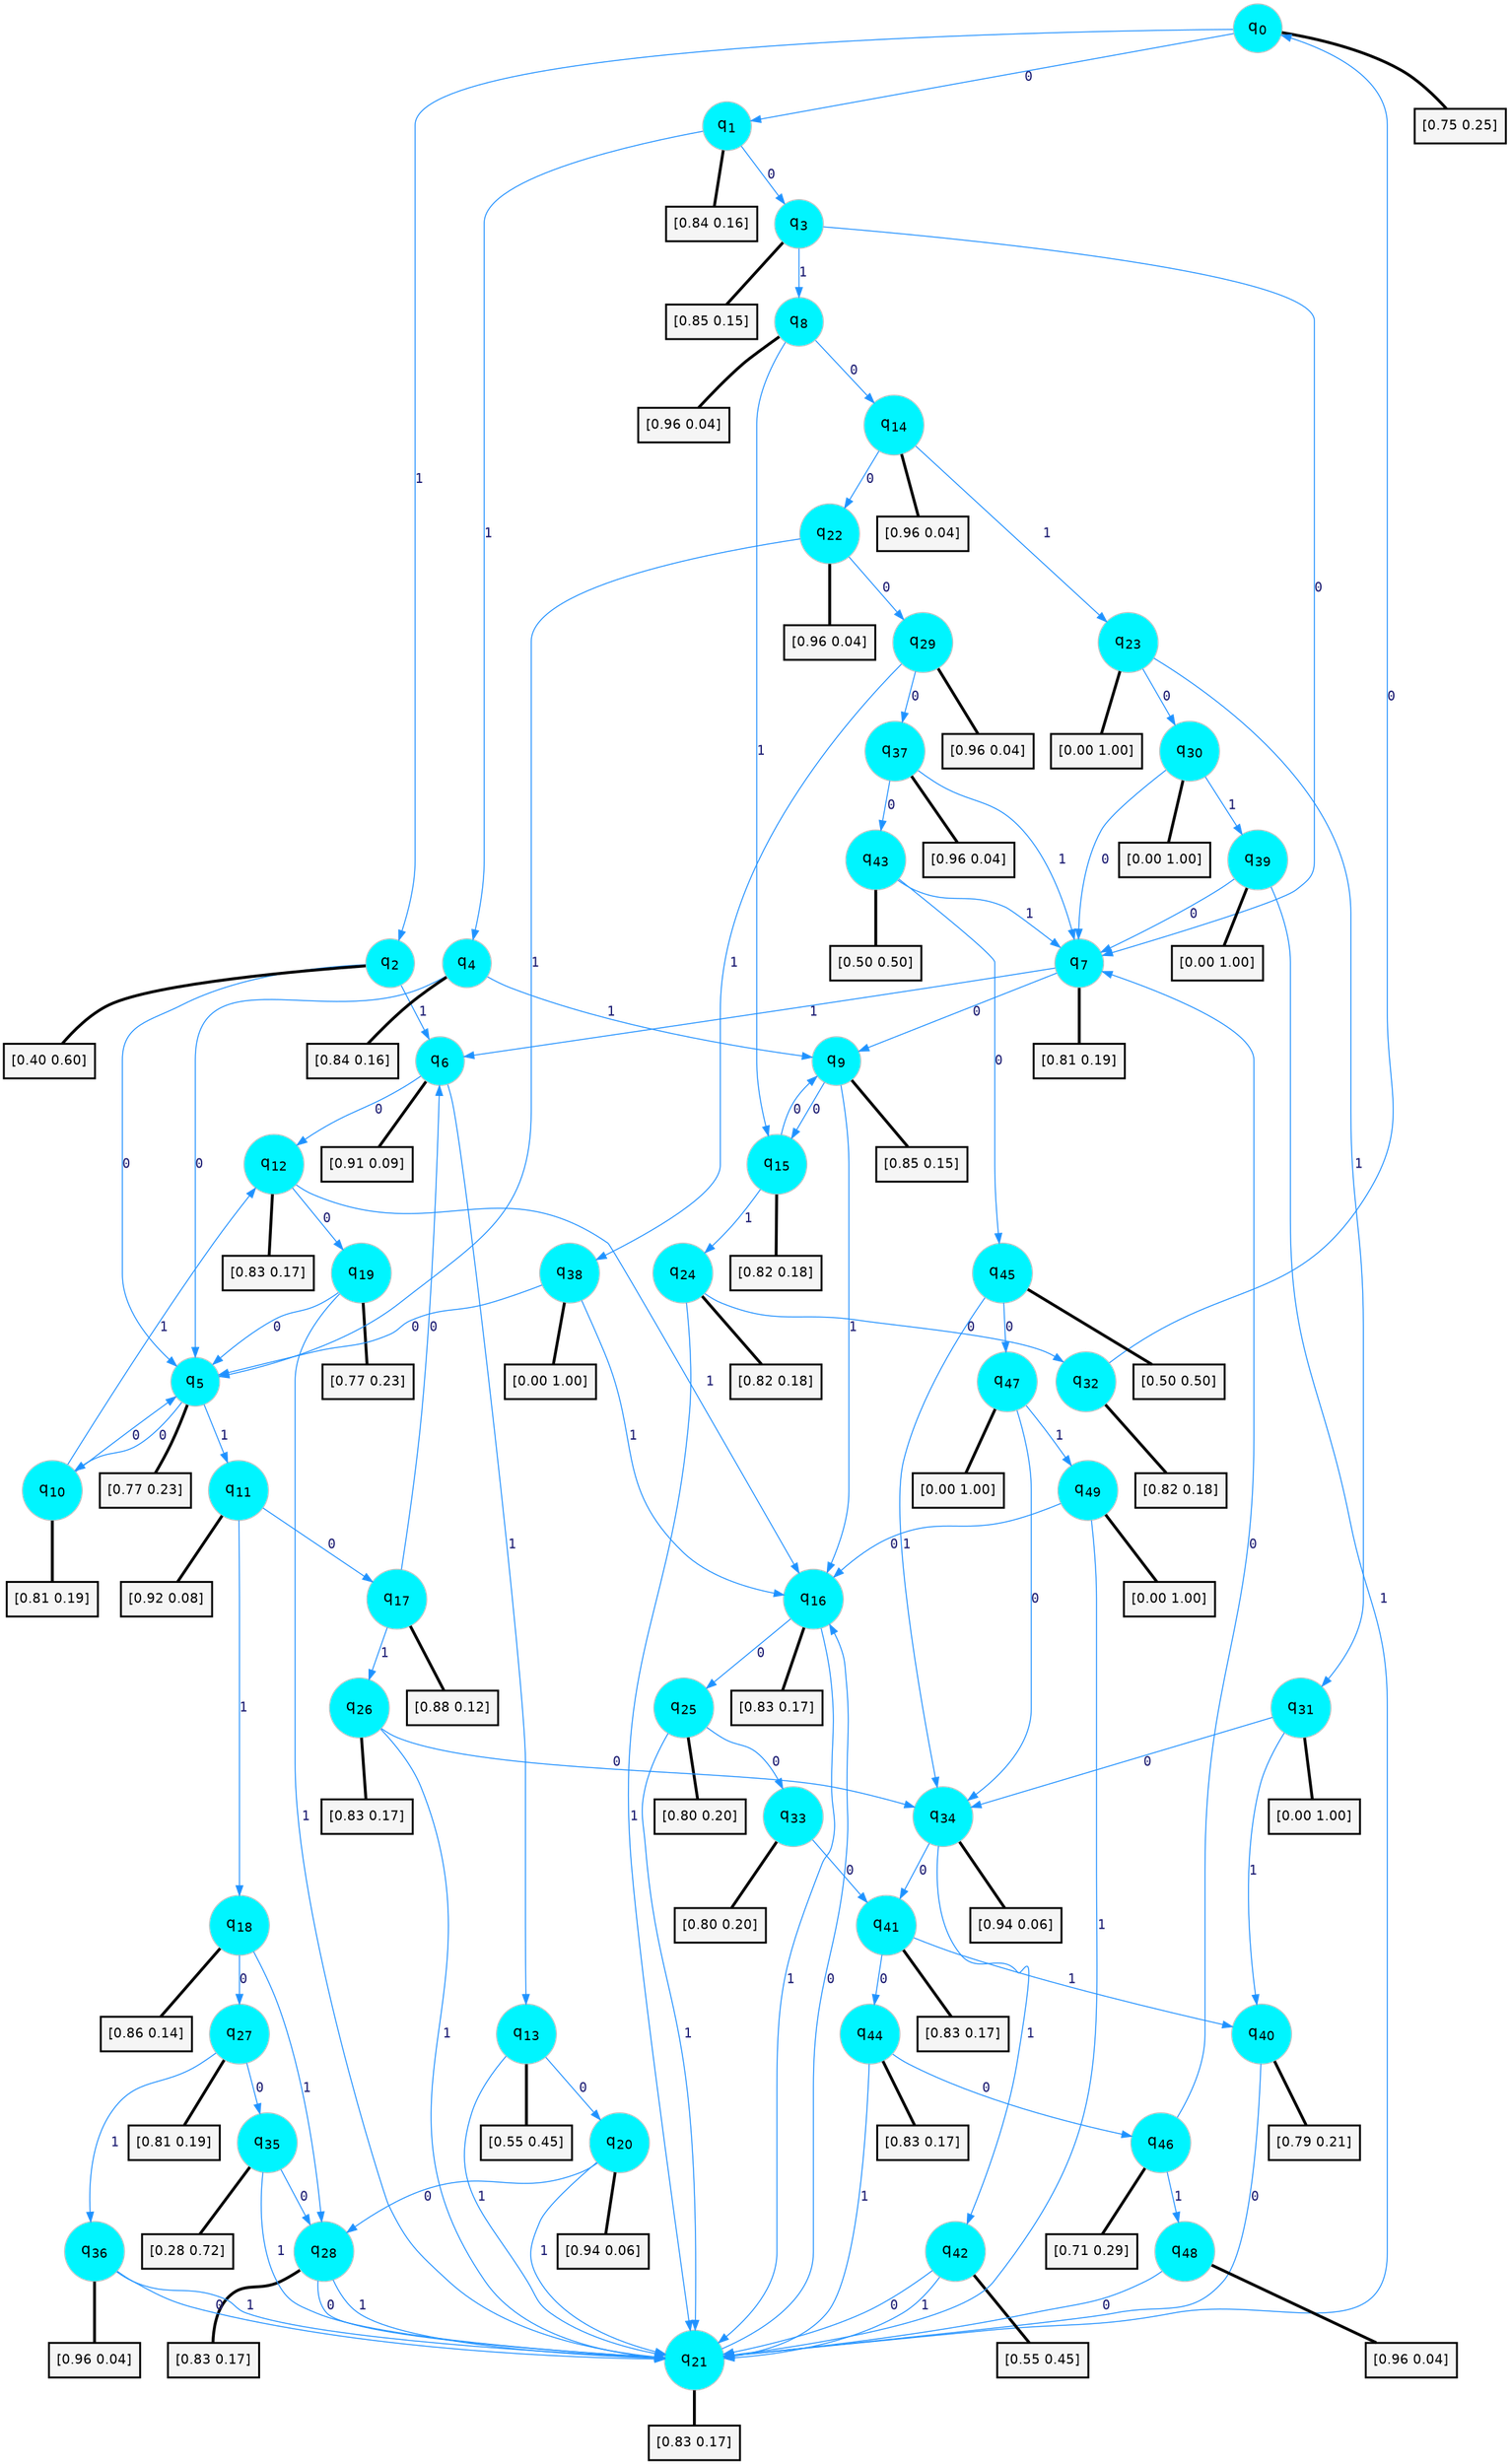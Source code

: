 digraph G {
graph [
bgcolor=transparent, dpi=300, rankdir=TD, size="40,25"];
node [
color=gray, fillcolor=turquoise1, fontcolor=black, fontname=Helvetica, fontsize=16, fontweight=bold, shape=circle, style=filled];
edge [
arrowsize=1, color=dodgerblue1, fontcolor=midnightblue, fontname=courier, fontweight=bold, penwidth=1, style=solid, weight=20];
0[label=<q<SUB>0</SUB>>];
1[label=<q<SUB>1</SUB>>];
2[label=<q<SUB>2</SUB>>];
3[label=<q<SUB>3</SUB>>];
4[label=<q<SUB>4</SUB>>];
5[label=<q<SUB>5</SUB>>];
6[label=<q<SUB>6</SUB>>];
7[label=<q<SUB>7</SUB>>];
8[label=<q<SUB>8</SUB>>];
9[label=<q<SUB>9</SUB>>];
10[label=<q<SUB>10</SUB>>];
11[label=<q<SUB>11</SUB>>];
12[label=<q<SUB>12</SUB>>];
13[label=<q<SUB>13</SUB>>];
14[label=<q<SUB>14</SUB>>];
15[label=<q<SUB>15</SUB>>];
16[label=<q<SUB>16</SUB>>];
17[label=<q<SUB>17</SUB>>];
18[label=<q<SUB>18</SUB>>];
19[label=<q<SUB>19</SUB>>];
20[label=<q<SUB>20</SUB>>];
21[label=<q<SUB>21</SUB>>];
22[label=<q<SUB>22</SUB>>];
23[label=<q<SUB>23</SUB>>];
24[label=<q<SUB>24</SUB>>];
25[label=<q<SUB>25</SUB>>];
26[label=<q<SUB>26</SUB>>];
27[label=<q<SUB>27</SUB>>];
28[label=<q<SUB>28</SUB>>];
29[label=<q<SUB>29</SUB>>];
30[label=<q<SUB>30</SUB>>];
31[label=<q<SUB>31</SUB>>];
32[label=<q<SUB>32</SUB>>];
33[label=<q<SUB>33</SUB>>];
34[label=<q<SUB>34</SUB>>];
35[label=<q<SUB>35</SUB>>];
36[label=<q<SUB>36</SUB>>];
37[label=<q<SUB>37</SUB>>];
38[label=<q<SUB>38</SUB>>];
39[label=<q<SUB>39</SUB>>];
40[label=<q<SUB>40</SUB>>];
41[label=<q<SUB>41</SUB>>];
42[label=<q<SUB>42</SUB>>];
43[label=<q<SUB>43</SUB>>];
44[label=<q<SUB>44</SUB>>];
45[label=<q<SUB>45</SUB>>];
46[label=<q<SUB>46</SUB>>];
47[label=<q<SUB>47</SUB>>];
48[label=<q<SUB>48</SUB>>];
49[label=<q<SUB>49</SUB>>];
50[label="[0.75 0.25]", shape=box,fontcolor=black, fontname=Helvetica, fontsize=14, penwidth=2, fillcolor=whitesmoke,color=black];
51[label="[0.84 0.16]", shape=box,fontcolor=black, fontname=Helvetica, fontsize=14, penwidth=2, fillcolor=whitesmoke,color=black];
52[label="[0.40 0.60]", shape=box,fontcolor=black, fontname=Helvetica, fontsize=14, penwidth=2, fillcolor=whitesmoke,color=black];
53[label="[0.85 0.15]", shape=box,fontcolor=black, fontname=Helvetica, fontsize=14, penwidth=2, fillcolor=whitesmoke,color=black];
54[label="[0.84 0.16]", shape=box,fontcolor=black, fontname=Helvetica, fontsize=14, penwidth=2, fillcolor=whitesmoke,color=black];
55[label="[0.77 0.23]", shape=box,fontcolor=black, fontname=Helvetica, fontsize=14, penwidth=2, fillcolor=whitesmoke,color=black];
56[label="[0.91 0.09]", shape=box,fontcolor=black, fontname=Helvetica, fontsize=14, penwidth=2, fillcolor=whitesmoke,color=black];
57[label="[0.81 0.19]", shape=box,fontcolor=black, fontname=Helvetica, fontsize=14, penwidth=2, fillcolor=whitesmoke,color=black];
58[label="[0.96 0.04]", shape=box,fontcolor=black, fontname=Helvetica, fontsize=14, penwidth=2, fillcolor=whitesmoke,color=black];
59[label="[0.85 0.15]", shape=box,fontcolor=black, fontname=Helvetica, fontsize=14, penwidth=2, fillcolor=whitesmoke,color=black];
60[label="[0.81 0.19]", shape=box,fontcolor=black, fontname=Helvetica, fontsize=14, penwidth=2, fillcolor=whitesmoke,color=black];
61[label="[0.92 0.08]", shape=box,fontcolor=black, fontname=Helvetica, fontsize=14, penwidth=2, fillcolor=whitesmoke,color=black];
62[label="[0.83 0.17]", shape=box,fontcolor=black, fontname=Helvetica, fontsize=14, penwidth=2, fillcolor=whitesmoke,color=black];
63[label="[0.55 0.45]", shape=box,fontcolor=black, fontname=Helvetica, fontsize=14, penwidth=2, fillcolor=whitesmoke,color=black];
64[label="[0.96 0.04]", shape=box,fontcolor=black, fontname=Helvetica, fontsize=14, penwidth=2, fillcolor=whitesmoke,color=black];
65[label="[0.82 0.18]", shape=box,fontcolor=black, fontname=Helvetica, fontsize=14, penwidth=2, fillcolor=whitesmoke,color=black];
66[label="[0.83 0.17]", shape=box,fontcolor=black, fontname=Helvetica, fontsize=14, penwidth=2, fillcolor=whitesmoke,color=black];
67[label="[0.88 0.12]", shape=box,fontcolor=black, fontname=Helvetica, fontsize=14, penwidth=2, fillcolor=whitesmoke,color=black];
68[label="[0.86 0.14]", shape=box,fontcolor=black, fontname=Helvetica, fontsize=14, penwidth=2, fillcolor=whitesmoke,color=black];
69[label="[0.77 0.23]", shape=box,fontcolor=black, fontname=Helvetica, fontsize=14, penwidth=2, fillcolor=whitesmoke,color=black];
70[label="[0.94 0.06]", shape=box,fontcolor=black, fontname=Helvetica, fontsize=14, penwidth=2, fillcolor=whitesmoke,color=black];
71[label="[0.83 0.17]", shape=box,fontcolor=black, fontname=Helvetica, fontsize=14, penwidth=2, fillcolor=whitesmoke,color=black];
72[label="[0.96 0.04]", shape=box,fontcolor=black, fontname=Helvetica, fontsize=14, penwidth=2, fillcolor=whitesmoke,color=black];
73[label="[0.00 1.00]", shape=box,fontcolor=black, fontname=Helvetica, fontsize=14, penwidth=2, fillcolor=whitesmoke,color=black];
74[label="[0.82 0.18]", shape=box,fontcolor=black, fontname=Helvetica, fontsize=14, penwidth=2, fillcolor=whitesmoke,color=black];
75[label="[0.80 0.20]", shape=box,fontcolor=black, fontname=Helvetica, fontsize=14, penwidth=2, fillcolor=whitesmoke,color=black];
76[label="[0.83 0.17]", shape=box,fontcolor=black, fontname=Helvetica, fontsize=14, penwidth=2, fillcolor=whitesmoke,color=black];
77[label="[0.81 0.19]", shape=box,fontcolor=black, fontname=Helvetica, fontsize=14, penwidth=2, fillcolor=whitesmoke,color=black];
78[label="[0.83 0.17]", shape=box,fontcolor=black, fontname=Helvetica, fontsize=14, penwidth=2, fillcolor=whitesmoke,color=black];
79[label="[0.96 0.04]", shape=box,fontcolor=black, fontname=Helvetica, fontsize=14, penwidth=2, fillcolor=whitesmoke,color=black];
80[label="[0.00 1.00]", shape=box,fontcolor=black, fontname=Helvetica, fontsize=14, penwidth=2, fillcolor=whitesmoke,color=black];
81[label="[0.00 1.00]", shape=box,fontcolor=black, fontname=Helvetica, fontsize=14, penwidth=2, fillcolor=whitesmoke,color=black];
82[label="[0.82 0.18]", shape=box,fontcolor=black, fontname=Helvetica, fontsize=14, penwidth=2, fillcolor=whitesmoke,color=black];
83[label="[0.80 0.20]", shape=box,fontcolor=black, fontname=Helvetica, fontsize=14, penwidth=2, fillcolor=whitesmoke,color=black];
84[label="[0.94 0.06]", shape=box,fontcolor=black, fontname=Helvetica, fontsize=14, penwidth=2, fillcolor=whitesmoke,color=black];
85[label="[0.28 0.72]", shape=box,fontcolor=black, fontname=Helvetica, fontsize=14, penwidth=2, fillcolor=whitesmoke,color=black];
86[label="[0.96 0.04]", shape=box,fontcolor=black, fontname=Helvetica, fontsize=14, penwidth=2, fillcolor=whitesmoke,color=black];
87[label="[0.96 0.04]", shape=box,fontcolor=black, fontname=Helvetica, fontsize=14, penwidth=2, fillcolor=whitesmoke,color=black];
88[label="[0.00 1.00]", shape=box,fontcolor=black, fontname=Helvetica, fontsize=14, penwidth=2, fillcolor=whitesmoke,color=black];
89[label="[0.00 1.00]", shape=box,fontcolor=black, fontname=Helvetica, fontsize=14, penwidth=2, fillcolor=whitesmoke,color=black];
90[label="[0.79 0.21]", shape=box,fontcolor=black, fontname=Helvetica, fontsize=14, penwidth=2, fillcolor=whitesmoke,color=black];
91[label="[0.83 0.17]", shape=box,fontcolor=black, fontname=Helvetica, fontsize=14, penwidth=2, fillcolor=whitesmoke,color=black];
92[label="[0.55 0.45]", shape=box,fontcolor=black, fontname=Helvetica, fontsize=14, penwidth=2, fillcolor=whitesmoke,color=black];
93[label="[0.50 0.50]", shape=box,fontcolor=black, fontname=Helvetica, fontsize=14, penwidth=2, fillcolor=whitesmoke,color=black];
94[label="[0.83 0.17]", shape=box,fontcolor=black, fontname=Helvetica, fontsize=14, penwidth=2, fillcolor=whitesmoke,color=black];
95[label="[0.50 0.50]", shape=box,fontcolor=black, fontname=Helvetica, fontsize=14, penwidth=2, fillcolor=whitesmoke,color=black];
96[label="[0.71 0.29]", shape=box,fontcolor=black, fontname=Helvetica, fontsize=14, penwidth=2, fillcolor=whitesmoke,color=black];
97[label="[0.00 1.00]", shape=box,fontcolor=black, fontname=Helvetica, fontsize=14, penwidth=2, fillcolor=whitesmoke,color=black];
98[label="[0.96 0.04]", shape=box,fontcolor=black, fontname=Helvetica, fontsize=14, penwidth=2, fillcolor=whitesmoke,color=black];
99[label="[0.00 1.00]", shape=box,fontcolor=black, fontname=Helvetica, fontsize=14, penwidth=2, fillcolor=whitesmoke,color=black];
0->1 [label=0];
0->2 [label=1];
0->50 [arrowhead=none, penwidth=3,color=black];
1->3 [label=0];
1->4 [label=1];
1->51 [arrowhead=none, penwidth=3,color=black];
2->5 [label=0];
2->6 [label=1];
2->52 [arrowhead=none, penwidth=3,color=black];
3->7 [label=0];
3->8 [label=1];
3->53 [arrowhead=none, penwidth=3,color=black];
4->5 [label=0];
4->9 [label=1];
4->54 [arrowhead=none, penwidth=3,color=black];
5->10 [label=0];
5->11 [label=1];
5->55 [arrowhead=none, penwidth=3,color=black];
6->12 [label=0];
6->13 [label=1];
6->56 [arrowhead=none, penwidth=3,color=black];
7->9 [label=0];
7->6 [label=1];
7->57 [arrowhead=none, penwidth=3,color=black];
8->14 [label=0];
8->15 [label=1];
8->58 [arrowhead=none, penwidth=3,color=black];
9->15 [label=0];
9->16 [label=1];
9->59 [arrowhead=none, penwidth=3,color=black];
10->5 [label=0];
10->12 [label=1];
10->60 [arrowhead=none, penwidth=3,color=black];
11->17 [label=0];
11->18 [label=1];
11->61 [arrowhead=none, penwidth=3,color=black];
12->19 [label=0];
12->16 [label=1];
12->62 [arrowhead=none, penwidth=3,color=black];
13->20 [label=0];
13->21 [label=1];
13->63 [arrowhead=none, penwidth=3,color=black];
14->22 [label=0];
14->23 [label=1];
14->64 [arrowhead=none, penwidth=3,color=black];
15->9 [label=0];
15->24 [label=1];
15->65 [arrowhead=none, penwidth=3,color=black];
16->25 [label=0];
16->21 [label=1];
16->66 [arrowhead=none, penwidth=3,color=black];
17->6 [label=0];
17->26 [label=1];
17->67 [arrowhead=none, penwidth=3,color=black];
18->27 [label=0];
18->28 [label=1];
18->68 [arrowhead=none, penwidth=3,color=black];
19->5 [label=0];
19->21 [label=1];
19->69 [arrowhead=none, penwidth=3,color=black];
20->28 [label=0];
20->21 [label=1];
20->70 [arrowhead=none, penwidth=3,color=black];
21->16 [label=0];
21->71 [arrowhead=none, penwidth=3,color=black];
22->29 [label=0];
22->5 [label=1];
22->72 [arrowhead=none, penwidth=3,color=black];
23->30 [label=0];
23->31 [label=1];
23->73 [arrowhead=none, penwidth=3,color=black];
24->32 [label=0];
24->21 [label=1];
24->74 [arrowhead=none, penwidth=3,color=black];
25->33 [label=0];
25->21 [label=1];
25->75 [arrowhead=none, penwidth=3,color=black];
26->34 [label=0];
26->21 [label=1];
26->76 [arrowhead=none, penwidth=3,color=black];
27->35 [label=0];
27->36 [label=1];
27->77 [arrowhead=none, penwidth=3,color=black];
28->21 [label=0];
28->21 [label=1];
28->78 [arrowhead=none, penwidth=3,color=black];
29->37 [label=0];
29->38 [label=1];
29->79 [arrowhead=none, penwidth=3,color=black];
30->7 [label=0];
30->39 [label=1];
30->80 [arrowhead=none, penwidth=3,color=black];
31->34 [label=0];
31->40 [label=1];
31->81 [arrowhead=none, penwidth=3,color=black];
32->0 [label=0];
32->82 [arrowhead=none, penwidth=3,color=black];
33->41 [label=0];
33->83 [arrowhead=none, penwidth=3,color=black];
34->41 [label=0];
34->42 [label=1];
34->84 [arrowhead=none, penwidth=3,color=black];
35->28 [label=0];
35->21 [label=1];
35->85 [arrowhead=none, penwidth=3,color=black];
36->21 [label=0];
36->21 [label=1];
36->86 [arrowhead=none, penwidth=3,color=black];
37->43 [label=0];
37->7 [label=1];
37->87 [arrowhead=none, penwidth=3,color=black];
38->5 [label=0];
38->16 [label=1];
38->88 [arrowhead=none, penwidth=3,color=black];
39->7 [label=0];
39->21 [label=1];
39->89 [arrowhead=none, penwidth=3,color=black];
40->21 [label=0];
40->90 [arrowhead=none, penwidth=3,color=black];
41->44 [label=0];
41->40 [label=1];
41->91 [arrowhead=none, penwidth=3,color=black];
42->21 [label=0];
42->21 [label=1];
42->92 [arrowhead=none, penwidth=3,color=black];
43->45 [label=0];
43->7 [label=1];
43->93 [arrowhead=none, penwidth=3,color=black];
44->46 [label=0];
44->21 [label=1];
44->94 [arrowhead=none, penwidth=3,color=black];
45->47 [label=0];
45->34 [label=1];
45->95 [arrowhead=none, penwidth=3,color=black];
46->7 [label=0];
46->48 [label=1];
46->96 [arrowhead=none, penwidth=3,color=black];
47->34 [label=0];
47->49 [label=1];
47->97 [arrowhead=none, penwidth=3,color=black];
48->21 [label=0];
48->98 [arrowhead=none, penwidth=3,color=black];
49->16 [label=0];
49->21 [label=1];
49->99 [arrowhead=none, penwidth=3,color=black];
}
